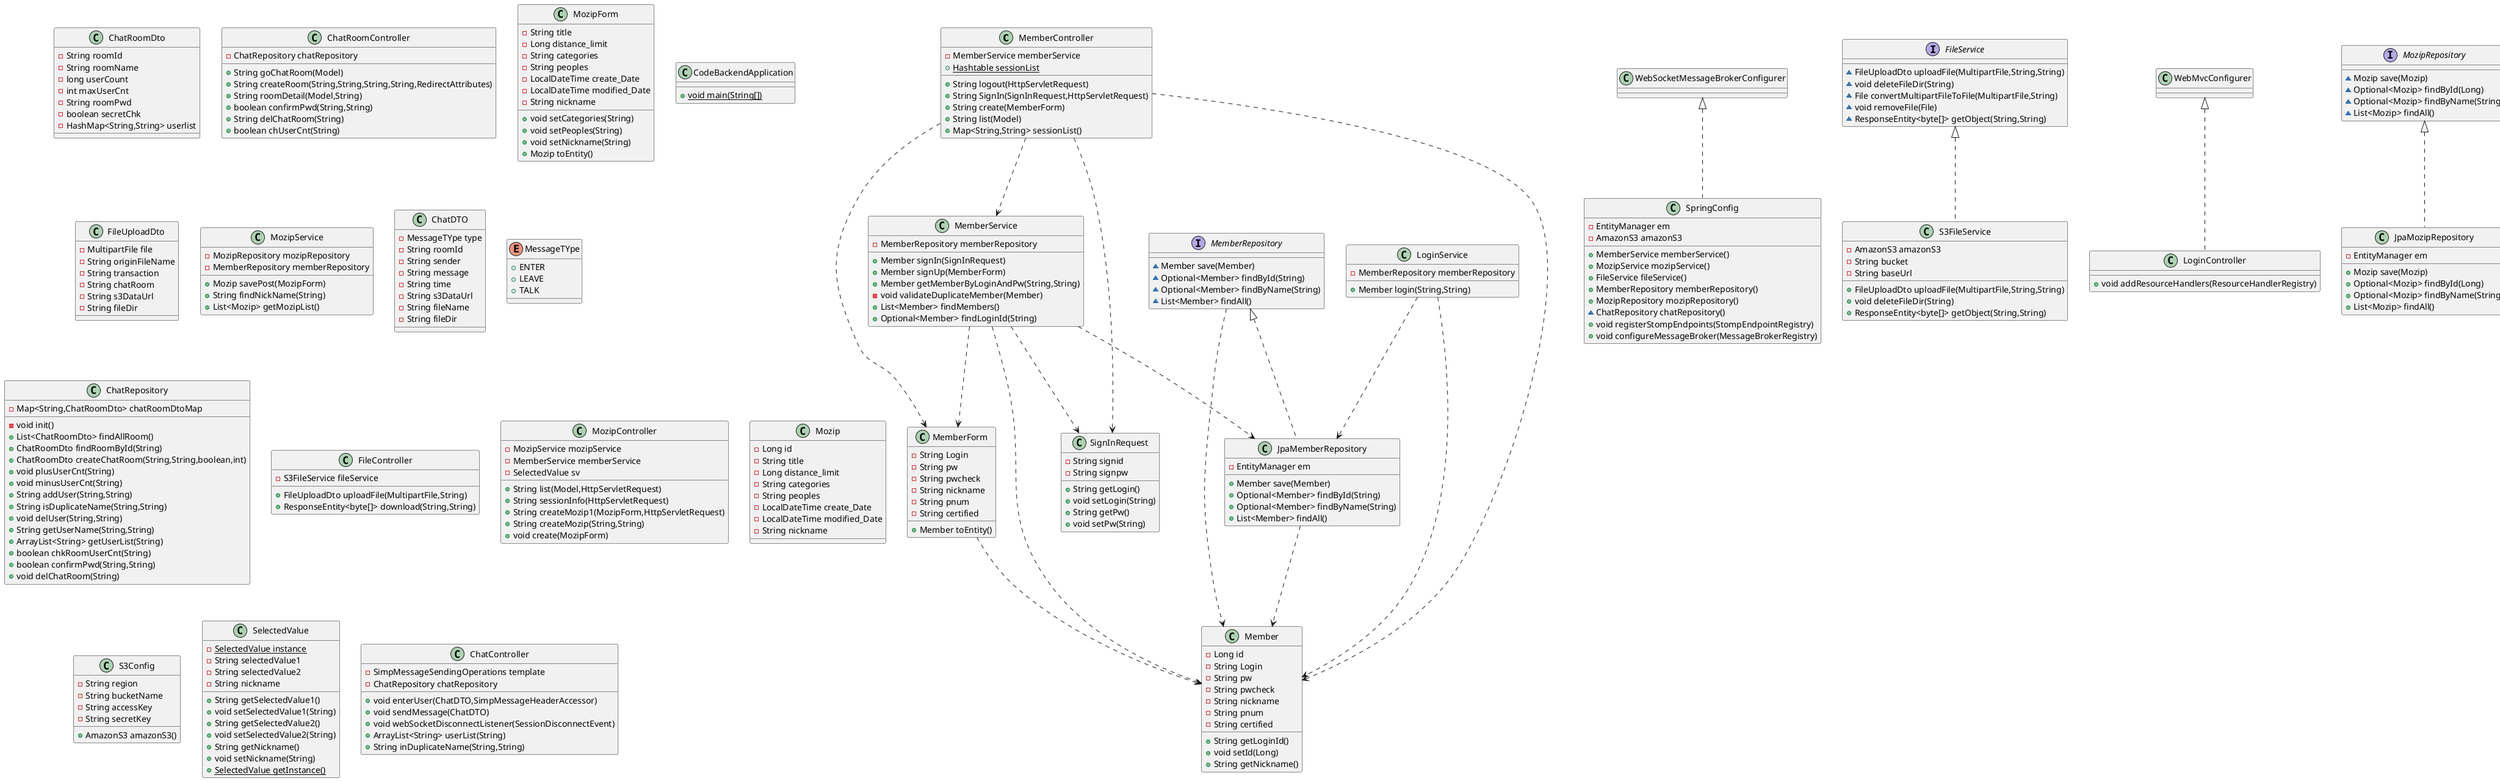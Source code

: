 @startumlMemberController..>MemberServiceMemberController..>MemberFormMemberController..>MemberMemberController..>SignInRequestMemberForm..>MemberJpaMemberRepository..>MemberMemberRepository..>MemberLoginService..>MemberLoginService..>JpaMemberRepositoryMemberService..>SignInRequestMemberService..>MemberFormMemberService..>MemberMemberService..>JpaMemberRepositoryclass LoginService {- MemberRepository memberRepository+ Member login(String,String)}class MemberForm {- String Login- String pw- String pwcheck- String nickname- String pnum- String certified+ Member toEntity()}class SpringConfig {- EntityManager em- AmazonS3 amazonS3+ MemberService memberService()+ MozipService mozipService()+ FileService fileService()+ MemberRepository memberRepository()+ MozipRepository mozipRepository()~ ChatRepository chatRepository()+ void registerStompEndpoints(StompEndpointRegistry)+ void configureMessageBroker(MessageBrokerRegistry)}class ChatRoomDto {- String roomId- String roomName- long userCount- int maxUserCnt- String roomPwd- boolean secretChk- HashMap<String,String> userlist}class ChatRoomController {- ChatRepository chatRepository+ String goChatRoom(Model)+ String createRoom(String,String,String,String,RedirectAttributes)+ String roomDetail(Model,String)+ boolean confirmPwd(String,String)+ String delChatRoom(String)+ boolean chUserCnt(String)}class MozipForm {- String title- Long distance_limit- String categories- String peoples- LocalDateTime create_Date- LocalDateTime modified_Date- String nickname+ void setCategories(String)+ void setPeoples(String)+ void setNickname(String)+ Mozip toEntity()}class CodeBackendApplication {+ {static} void main(String[])}interface FileService {~ FileUploadDto uploadFile(MultipartFile,String,String)~ void deleteFileDir(String)~ File convertMultipartFileToFile(MultipartFile,String)~ void removeFile(File)~ ResponseEntity<byte[]> getObject(String,String)}class MemberService {- MemberRepository memberRepository+ Member signIn(SignInRequest)+ Member signUp(MemberForm)+ Member getMemberByLoginAndPw(String,String)- void validateDuplicateMember(Member)+ List<Member> findMembers()+ Optional<Member> findLoginId(String)}interface MemberRepository {~ Member save(Member)~ Optional<Member> findById(String)~ Optional<Member> findByName(String)~ List<Member> findAll()}class FileUploadDto {- MultipartFile file- String originFileName- String transaction- String chatRoom- String s3DataUrl- String fileDir}class MozipService {- MozipRepository mozipRepository- MemberRepository memberRepository+ Mozip savePost(MozipForm)+ String findNickName(String)+ List<Mozip> getMozipList()}class ChatDTO {- MessageTYpe type- String roomId- String sender- String message- String time- String s3DataUrl- String fileName- String fileDir}enum MessageTYpe {+  ENTER+  LEAVE+  TALK}class ChatRepository {- Map<String,ChatRoomDto> chatRoomDtoMap- void init()+ List<ChatRoomDto> findAllRoom()+ ChatRoomDto findRoomById(String)+ ChatRoomDto createChatRoom(String,String,boolean,int)+ void plusUserCnt(String)+ void minusUserCnt(String)+ String addUser(String,String)+ String isDuplicateName(String,String)+ void delUser(String,String)+ String getUserName(String,String)+ ArrayList<String> getUserList(String)+ boolean chkRoomUserCnt(String)+ boolean confirmPwd(String,String)+ void delChatRoom(String)}class FileController {- S3FileService fileService+ FileUploadDto uploadFile(MultipartFile,String)+ ResponseEntity<byte[]> download(String,String)}class MozipController {- MozipService mozipService- MemberService memberService- SelectedValue sv+ String list(Model,HttpServletRequest)+ String sessionInfo(HttpServletRequest)+ String createMozip1(MozipForm,HttpServletRequest)+ String createMozip(String,String)+ void create(MozipForm)}class JpaMemberRepository {- EntityManager em+ Member save(Member)+ Optional<Member> findById(String)+ Optional<Member> findByName(String)+ List<Member> findAll()}class SignInRequest {- String signid- String signpw+ String getLogin()+ void setLogin(String)+ String getPw()+ void setPw(String)}class LoginController {+ void addResourceHandlers(ResourceHandlerRegistry)}class Member {- Long id- String Login- String pw- String pwcheck- String nickname- String pnum- String certified+ String getLoginId()+ void setId(Long)+ String getNickname()}class Mozip {- Long id- String title- Long distance_limit- String categories- String peoples- LocalDateTime create_Date- LocalDateTime modified_Date- String nickname}class MemberController {- MemberService memberService+ {static} Hashtable sessionList+ String logout(HttpServletRequest)+ String SignIn(SignInRequest,HttpServletRequest)+ String create(MemberForm)+ String list(Model)+ Map<String,String> sessionList()}interface MozipRepository {~ Mozip save(Mozip)~ Optional<Mozip> findById(Long)~ Optional<Mozip> findByName(String)~ List<Mozip> findAll()}class JpaMozipRepository {- EntityManager em+ Mozip save(Mozip)+ Optional<Mozip> findById(Long)+ Optional<Mozip> findByName(String)+ List<Mozip> findAll()}class S3Config {- String region- String bucketName- String accessKey- String secretKey+ AmazonS3 amazonS3()}class SelectedValue {- {static} SelectedValue instance- String selectedValue1- String selectedValue2- String nickname+ String getSelectedValue1()+ void setSelectedValue1(String)+ String getSelectedValue2()+ void setSelectedValue2(String)+ String getNickname()+ void setNickname(String)+ {static} SelectedValue getInstance()}class ChatController {- SimpMessageSendingOperations template- ChatRepository chatRepository+ void enterUser(ChatDTO,SimpMessageHeaderAccessor)+ void sendMessage(ChatDTO)+ void webSocketDisconnectListener(SessionDisconnectEvent)+ ArrayList<String> userList(String)+ String inDuplicateName(String,String)}class S3FileService {- AmazonS3 amazonS3- String bucket- String baseUrl+ FileUploadDto uploadFile(MultipartFile,String,String)+ void deleteFileDir(String)+ ResponseEntity<byte[]> getObject(String,String)}WebSocketMessageBrokerConfigurer <|.. SpringConfigMemberRepository <|.. JpaMemberRepositoryWebMvcConfigurer <|.. LoginControllerMozipRepository <|.. JpaMozipRepositoryFileService <|.. S3FileService@enduml